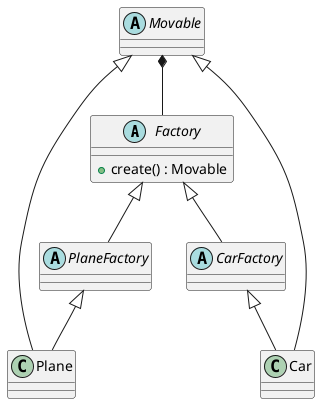 @startuml
'https://plantuml.com/class-diagram

abstract Factory {
    + create() : Movable
}

abstract PlaneFactory
abstract CarFactory

Factory <|-- PlaneFactory
Factory <|-- CarFactory

class Plane

PlaneFactory <|-- Plane

class Car

CarFactory <|-- Car

abstract Movable

Movable <|-- Car
Movable <|-- Plane

Movable *-- Factory

@enduml